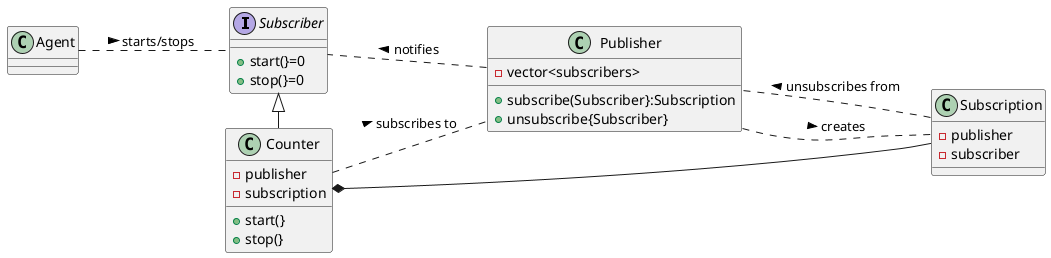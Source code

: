 @startuml
left to right direction
interface Subscriber
class Counter
class Publisher
class Subscription
Subscriber <|- Counter
Publisher .. Subscriber : notifies >
Counter .. Publisher : subscribes to >
Publisher .. Subscription : creates >
Subscription .. Publisher : unsubscribes from >
Counter *-- Subscription
Agent .. Subscriber: starts/stops >
class Publisher {
{method} +subscribe(Subscriber}:Subscription
{method} +unsubscribe{Subscriber}
{field} -vector<subscribers>
}
interface Subscriber {
{method} +start(}=0
{method} +stop(}=0
}
class Counter {
{field} -publisher
{field} -subscription
{method} +start(}
{method} +stop(}
}
class Subscription {
{field} -publisher
{field} -subscriber
}
@enduml
